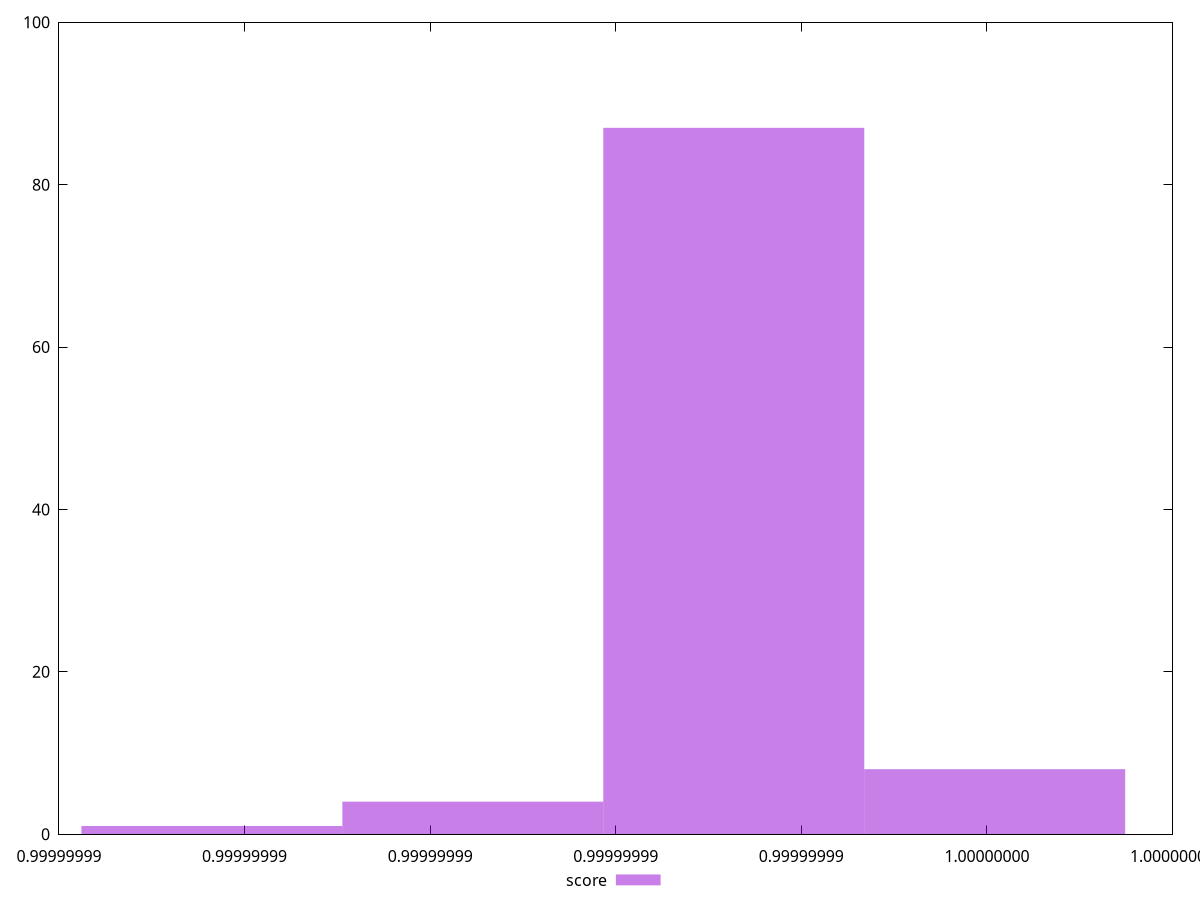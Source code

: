 reset
set terminal svg size 640, 490 enhanced background rgb 'white'
set output "reprap/bootup-time/samples/pages+cached+noadtech/score/histogram.svg"

$score <<EOF
0.9999999932719165 87
0.999999996084015 8
0.9999999876477192 1
0.9999999904598178 4
EOF

set key outside below
set boxwidth 2.8120986181505237e-9
set yrange [0:100]
set style fill transparent solid 0.5 noborder

plot \
  $score title "score" with boxes, \


reset